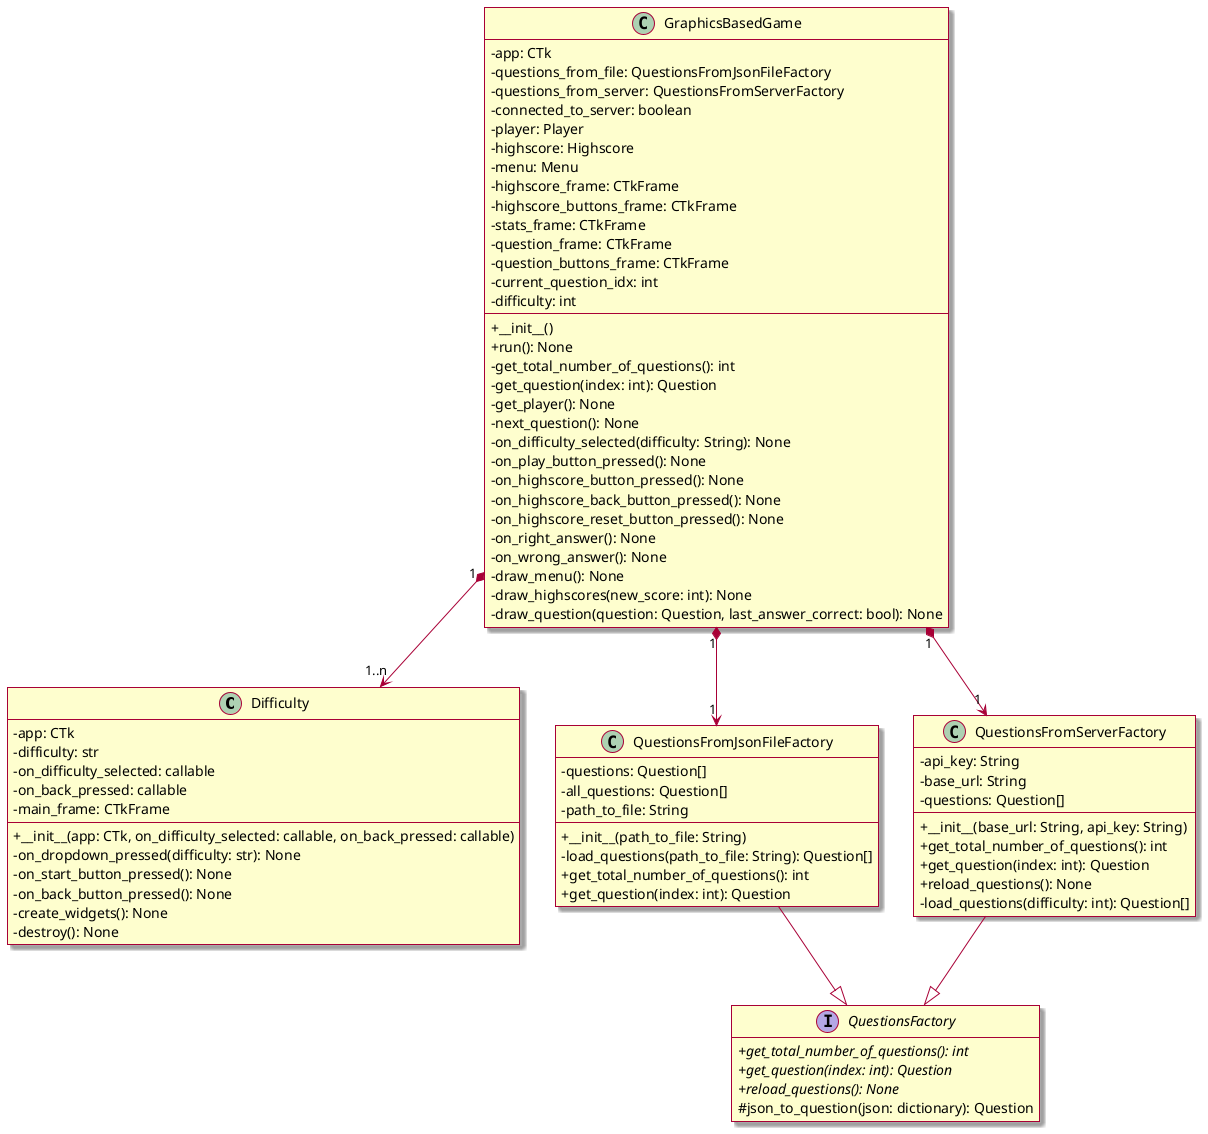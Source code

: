 @startuml
hide empty members
skin rose
skinparam classAttributeIconSize 0

class Difficulty {
    - app: CTk
    - difficulty: str
    - on_difficulty_selected: callable
    - on_back_pressed: callable
    - main_frame: CTkFrame
    + __init__(app: CTk, on_difficulty_selected: callable, on_back_pressed: callable)
    - on_dropdown_pressed(difficulty: str): None
    - on_start_button_pressed(): None
    - on_back_button_pressed(): None
    - create_widgets(): None
    - destroy(): None
}

class GraphicsBasedGame {
    - app: CTk
    - questions_from_file: QuestionsFromJsonFileFactory
    - questions_from_server: QuestionsFromServerFactory
    - connected_to_server: boolean
    - player: Player
    - highscore: Highscore
    - menu: Menu
    - highscore_frame: CTkFrame
    - highscore_buttons_frame: CTkFrame
    - stats_frame: CTkFrame
    - question_frame: CTkFrame
    - question_buttons_frame: CTkFrame
    - current_question_idx: int
    - difficulty: int
    + __init__()
    + run(): None
    - get_total_number_of_questions(): int
    - get_question(index: int): Question
    - get_player(): None
    - next_question(): None
    - on_difficulty_selected(difficulty: String): None
    - on_play_button_pressed(): None
    - on_highscore_button_pressed(): None
    - on_highscore_back_button_pressed(): None
    - on_highscore_reset_button_pressed(): None
    - on_right_answer(): None
    - on_wrong_answer(): None
    - draw_menu(): None
    - draw_highscores(new_score: int): None
    - draw_question(question: Question, last_answer_correct: bool): None

}

class QuestionsFromJsonFileFactory {
    - questions: Question[]
    - all_questions: Question[]
    - path_to_file: String
    + __init__(path_to_file: String)
    - load_questions(path_to_file: String): Question[]
    + get_total_number_of_questions(): int
    + get_question(index: int): Question
}

class QuestionsFromServerFactory {
    - api_key: String
    - base_url: String
    - questions: Question[]
    + __init__(base_url: String, api_key: String)
    + get_total_number_of_questions(): int
    + get_question(index: int): Question
    + reload_questions(): None
    - load_questions(difficulty: int): Question[]
}

interface QuestionsFactory {
    + {abstract} get_total_number_of_questions(): int
    + {abstract} get_question(index: int): Question
    + {abstract} reload_questions(): None
    # json_to_question(json: dictionary): Question
}

GraphicsBasedGame "1" *--> "1..n" Difficulty
GraphicsBasedGame "1" *--> "1" QuestionsFromServerFactory
GraphicsBasedGame "1" *--> "1" QuestionsFromJsonFileFactory
QuestionsFromServerFactory --|> QuestionsFactory
QuestionsFromJsonFileFactory --|> QuestionsFactory

@enduml